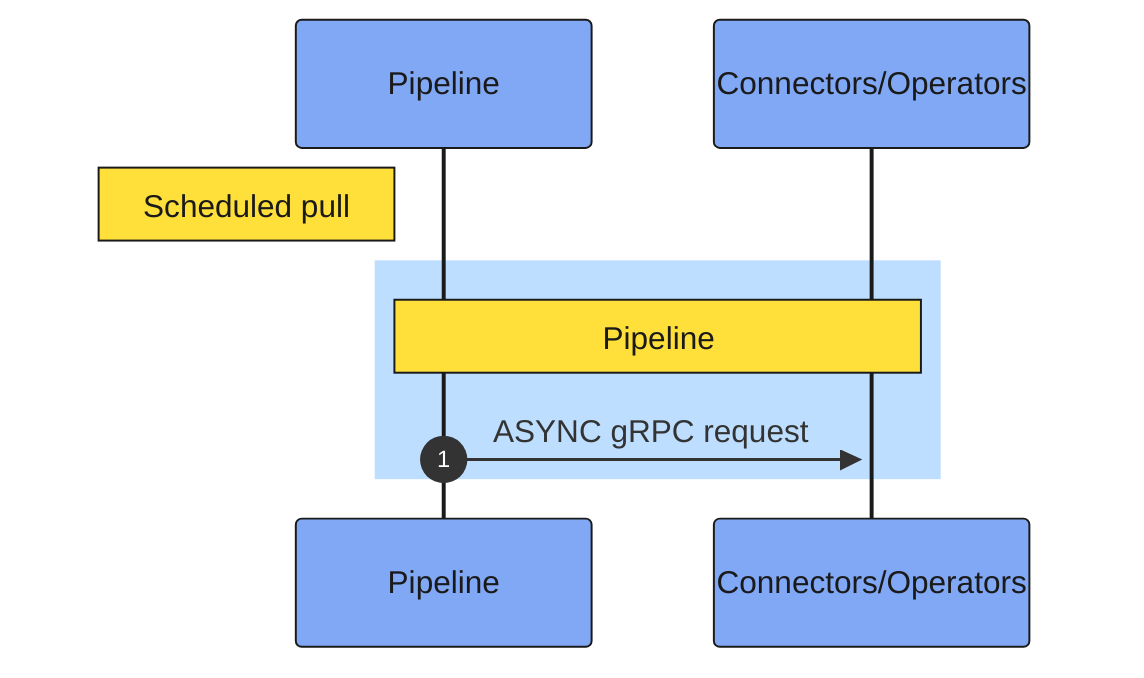 %%{
  init: {
    'themeVariables': {
      'primaryBorderColor': '#1A1A1A',
      'secondaryBorderColor': '#1A1A1A',
      'tertiaryBorderColor': '#1A1A1A',
      'lineColor': '#1A1A1A',
      'actorBkg': '#80A8F5',
      'actorBorder': '#1A1A1A',
      'actorTextColor': '#1A1A1A',
      'actorLineColor': '#1A1A1A',
      'noteBkgColor': '#FFDF3A',
      'noteBorderColor': '#1A1A1A',
      'noteTextColor': '#1A1A1A',
      'activationBkgColor': '#28F67E',
      'activationBorderColor': '#1A1A1A',
      'sequenceNumberColor': '#FFFFFF',
      'textColor': '#1A1A1A'
    },
    'themeCSS': 'background-color: white;'
  }
}%%
sequenceDiagram  
  autonumber
  Note left of Pipeline: Scheduled pull
  rect rgb(190, 222, 255)  
  Note over Pipeline,Connectors/Operators: Pipeline  
  Pipeline->>+Connectors/Operators: ASYNC gRPC request
  end